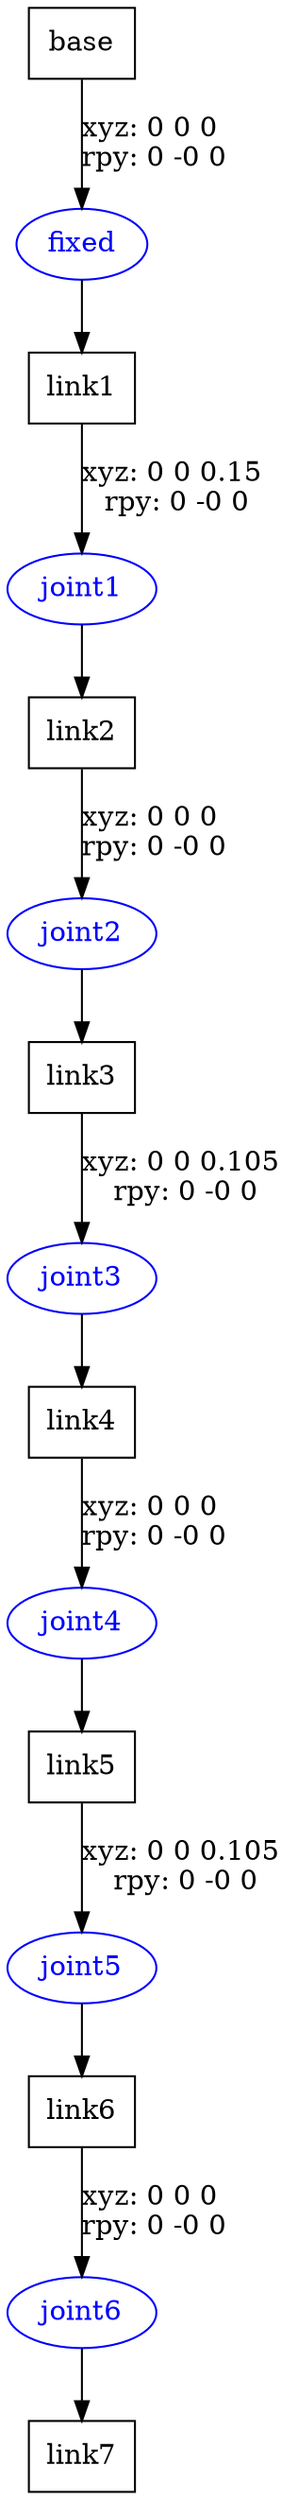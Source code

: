 digraph G {
node [shape=box];
"base" [label="base"];
"link1" [label="link1"];
"link2" [label="link2"];
"link3" [label="link3"];
"link4" [label="link4"];
"link5" [label="link5"];
"link6" [label="link6"];
"link7" [label="link7"];
node [shape=ellipse, color=blue, fontcolor=blue];
"base" -> "fixed" [label="xyz: 0 0 0 \nrpy: 0 -0 0"]
"fixed" -> "link1"
"link1" -> "joint1" [label="xyz: 0 0 0.15 \nrpy: 0 -0 0"]
"joint1" -> "link2"
"link2" -> "joint2" [label="xyz: 0 0 0 \nrpy: 0 -0 0"]
"joint2" -> "link3"
"link3" -> "joint3" [label="xyz: 0 0 0.105 \nrpy: 0 -0 0"]
"joint3" -> "link4"
"link4" -> "joint4" [label="xyz: 0 0 0 \nrpy: 0 -0 0"]
"joint4" -> "link5"
"link5" -> "joint5" [label="xyz: 0 0 0.105 \nrpy: 0 -0 0"]
"joint5" -> "link6"
"link6" -> "joint6" [label="xyz: 0 0 0 \nrpy: 0 -0 0"]
"joint6" -> "link7"
}
